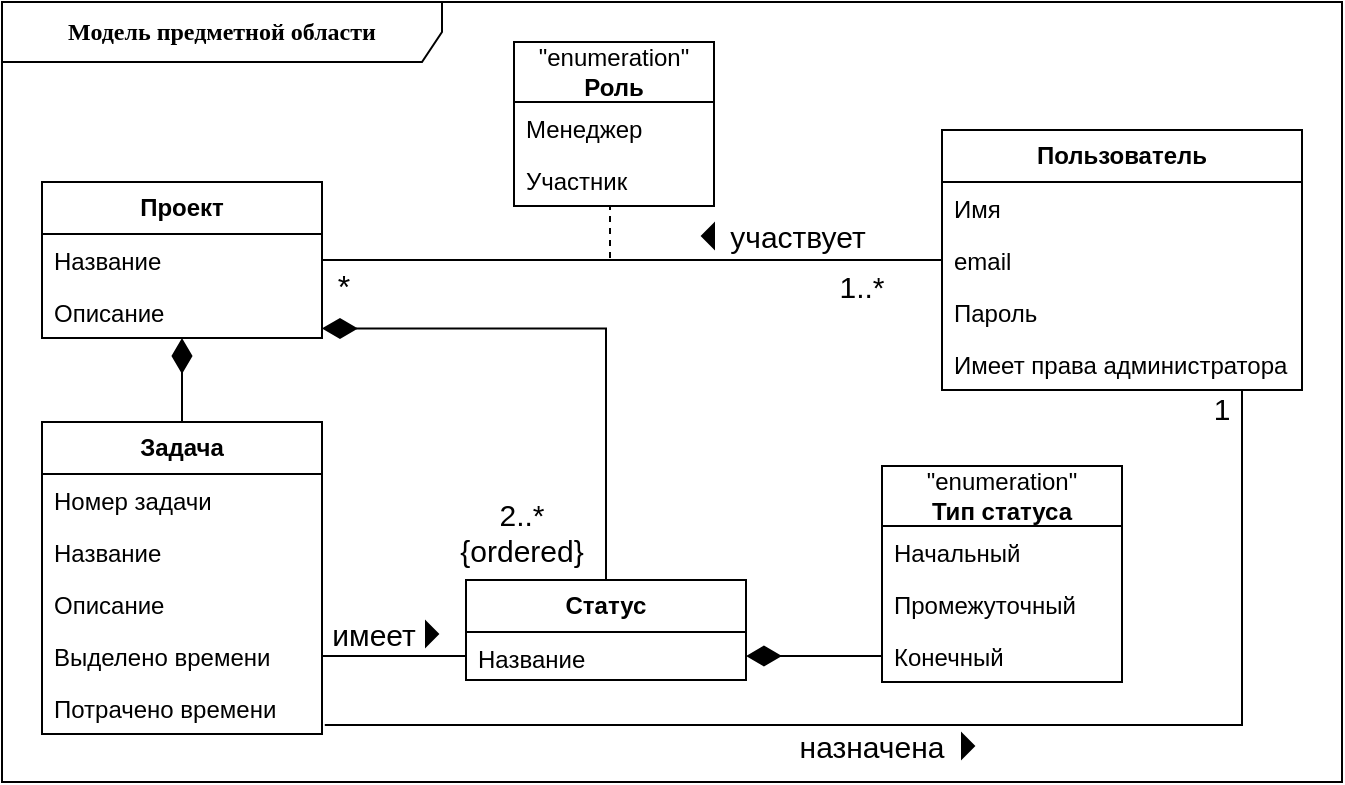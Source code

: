 <mxfile version="22.1.2" type="device">
  <diagram name="Страница — 1" id="Yr2hoDvGt6ug6Qv0rNzL">
    <mxGraphModel dx="832" dy="1727" grid="1" gridSize="10" guides="1" tooltips="1" connect="1" arrows="1" fold="1" page="1" pageScale="1" pageWidth="827" pageHeight="1169" math="0" shadow="0">
      <root>
        <mxCell id="0" />
        <mxCell id="1" parent="0" />
        <mxCell id="dqXH0StnKV9fTOvt3vz--111" value="&lt;b&gt;Модель предметной области&lt;/b&gt;" style="shape=umlFrame;whiteSpace=wrap;html=1;rounded=1;shadow=0;comic=0;labelBackgroundColor=none;strokeWidth=1;fontFamily=Verdana;fontSize=12;align=center;width=220;height=30;" parent="1" vertex="1">
          <mxGeometry x="20" y="-10" width="670" height="390" as="geometry" />
        </mxCell>
        <mxCell id="dqXH0StnKV9fTOvt3vz--18" value="&lt;b&gt;Проект&lt;/b&gt;" style="swimlane;fontStyle=0;childLayout=stackLayout;horizontal=1;startSize=26;fillColor=none;horizontalStack=0;resizeParent=1;resizeParentMax=0;resizeLast=0;collapsible=1;marginBottom=0;whiteSpace=wrap;html=1;" parent="1" vertex="1">
          <mxGeometry x="40" y="80" width="140" height="78" as="geometry" />
        </mxCell>
        <mxCell id="dqXH0StnKV9fTOvt3vz--19" value="Название" style="text;strokeColor=none;fillColor=none;align=left;verticalAlign=top;spacingLeft=4;spacingRight=4;overflow=hidden;rotatable=0;points=[[0,0.5],[1,0.5]];portConstraint=eastwest;whiteSpace=wrap;html=1;" parent="dqXH0StnKV9fTOvt3vz--18" vertex="1">
          <mxGeometry y="26" width="140" height="26" as="geometry" />
        </mxCell>
        <mxCell id="dqXH0StnKV9fTOvt3vz--20" value="Описание" style="text;strokeColor=none;fillColor=none;align=left;verticalAlign=top;spacingLeft=4;spacingRight=4;overflow=hidden;rotatable=0;points=[[0,0.5],[1,0.5]];portConstraint=eastwest;whiteSpace=wrap;html=1;" parent="dqXH0StnKV9fTOvt3vz--18" vertex="1">
          <mxGeometry y="52" width="140" height="26" as="geometry" />
        </mxCell>
        <mxCell id="UQh1MBE0wKE3If8K73u9-32" style="edgeStyle=orthogonalEdgeStyle;rounded=0;orthogonalLoop=1;jettySize=auto;html=1;endArrow=none;endFill=0;exitX=1;exitY=0.5;exitDx=0;exitDy=0;startArrow=none;startFill=0;endSize=9;startSize=12;entryX=0;entryY=0.5;entryDx=0;entryDy=0;" parent="1" source="dqXH0StnKV9fTOvt3vz--25" target="UQh1MBE0wKE3If8K73u9-29" edge="1">
          <mxGeometry relative="1" as="geometry" />
        </mxCell>
        <mxCell id="dqXH0StnKV9fTOvt3vz--22" value="&lt;b&gt;Задача&lt;/b&gt;" style="swimlane;fontStyle=0;childLayout=stackLayout;horizontal=1;startSize=26;fillColor=none;horizontalStack=0;resizeParent=1;resizeParentMax=0;resizeLast=0;collapsible=1;marginBottom=0;whiteSpace=wrap;html=1;" parent="1" vertex="1">
          <mxGeometry x="40" y="200" width="140" height="156" as="geometry" />
        </mxCell>
        <mxCell id="Zt1sizay_nz-Y5xeND0O-1" value="Номер задачи" style="text;strokeColor=none;fillColor=none;align=left;verticalAlign=top;spacingLeft=4;spacingRight=4;overflow=hidden;rotatable=0;points=[[0,0.5],[1,0.5]];portConstraint=eastwest;whiteSpace=wrap;html=1;" vertex="1" parent="dqXH0StnKV9fTOvt3vz--22">
          <mxGeometry y="26" width="140" height="26" as="geometry" />
        </mxCell>
        <mxCell id="dqXH0StnKV9fTOvt3vz--23" value="Название" style="text;strokeColor=none;fillColor=none;align=left;verticalAlign=top;spacingLeft=4;spacingRight=4;overflow=hidden;rotatable=0;points=[[0,0.5],[1,0.5]];portConstraint=eastwest;whiteSpace=wrap;html=1;" parent="dqXH0StnKV9fTOvt3vz--22" vertex="1">
          <mxGeometry y="52" width="140" height="26" as="geometry" />
        </mxCell>
        <mxCell id="dqXH0StnKV9fTOvt3vz--24" value="Описание" style="text;strokeColor=none;fillColor=none;align=left;verticalAlign=top;spacingLeft=4;spacingRight=4;overflow=hidden;rotatable=0;points=[[0,0.5],[1,0.5]];portConstraint=eastwest;whiteSpace=wrap;html=1;" parent="dqXH0StnKV9fTOvt3vz--22" vertex="1">
          <mxGeometry y="78" width="140" height="26" as="geometry" />
        </mxCell>
        <mxCell id="dqXH0StnKV9fTOvt3vz--25" value="Выделено времени" style="text;strokeColor=none;fillColor=none;align=left;verticalAlign=top;spacingLeft=4;spacingRight=4;overflow=hidden;rotatable=0;points=[[0,0.5],[1,0.5]];portConstraint=eastwest;whiteSpace=wrap;html=1;" parent="dqXH0StnKV9fTOvt3vz--22" vertex="1">
          <mxGeometry y="104" width="140" height="26" as="geometry" />
        </mxCell>
        <mxCell id="dqXH0StnKV9fTOvt3vz--26" value="Потрачено времени" style="text;strokeColor=none;fillColor=none;align=left;verticalAlign=top;spacingLeft=4;spacingRight=4;overflow=hidden;rotatable=0;points=[[0,0.5],[1,0.5]];portConstraint=eastwest;whiteSpace=wrap;html=1;" parent="dqXH0StnKV9fTOvt3vz--22" vertex="1">
          <mxGeometry y="130" width="140" height="26" as="geometry" />
        </mxCell>
        <mxCell id="dqXH0StnKV9fTOvt3vz--28" style="edgeStyle=orthogonalEdgeStyle;rounded=0;orthogonalLoop=1;jettySize=auto;html=1;endArrow=diamondThin;endFill=1;startSize=12;endSize=15;" parent="1" source="dqXH0StnKV9fTOvt3vz--22" target="dqXH0StnKV9fTOvt3vz--18" edge="1">
          <mxGeometry relative="1" as="geometry" />
        </mxCell>
        <mxCell id="dqXH0StnKV9fTOvt3vz--65" value="" style="endArrow=none;html=1;rounded=0;align=center;verticalAlign=bottom;labelBackgroundColor=none;" parent="1" source="dqXH0StnKV9fTOvt3vz--18" target="dqXH0StnKV9fTOvt3vz--74" edge="1">
          <mxGeometry relative="1" as="geometry">
            <mxPoint x="160" y="180" as="sourcePoint" />
            <mxPoint x="300" y="119.352" as="targetPoint" />
          </mxGeometry>
        </mxCell>
        <mxCell id="dqXH0StnKV9fTOvt3vz--67" value="1..*" style="text;html=1;strokeColor=none;fillColor=none;align=center;verticalAlign=middle;whiteSpace=wrap;rounded=0;fontSize=15;" parent="1" vertex="1">
          <mxGeometry x="420" y="117" width="60" height="30" as="geometry" />
        </mxCell>
        <mxCell id="UQh1MBE0wKE3If8K73u9-34" style="edgeStyle=orthogonalEdgeStyle;rounded=0;orthogonalLoop=1;jettySize=auto;html=1;exitX=1;exitY=0.817;exitDx=0;exitDy=0;endArrow=none;endFill=0;startArrow=diamondThin;startFill=1;endSize=11;startSize=15;entryX=0.5;entryY=0;entryDx=0;entryDy=0;exitPerimeter=0;" parent="1" source="dqXH0StnKV9fTOvt3vz--20" target="UQh1MBE0wKE3If8K73u9-28" edge="1">
          <mxGeometry relative="1" as="geometry">
            <Array as="points">
              <mxPoint x="322" y="153" />
            </Array>
          </mxGeometry>
        </mxCell>
        <mxCell id="dqXH0StnKV9fTOvt3vz--69" value="*" style="text;html=1;strokeColor=none;fillColor=none;align=center;verticalAlign=middle;whiteSpace=wrap;rounded=0;fontSize=16;" parent="1" vertex="1">
          <mxGeometry x="180" y="120.5" width="22" height="23" as="geometry" />
        </mxCell>
        <mxCell id="dqXH0StnKV9fTOvt3vz--74" value="&lt;b&gt;Пользователь&lt;/b&gt;" style="swimlane;fontStyle=0;childLayout=stackLayout;horizontal=1;startSize=26;fillColor=none;horizontalStack=0;resizeParent=1;resizeParentMax=0;resizeLast=0;collapsible=1;marginBottom=0;whiteSpace=wrap;html=1;" parent="1" vertex="1">
          <mxGeometry x="490" y="54" width="180" height="130" as="geometry" />
        </mxCell>
        <mxCell id="dqXH0StnKV9fTOvt3vz--75" value="Имя" style="text;strokeColor=none;fillColor=none;align=left;verticalAlign=top;spacingLeft=4;spacingRight=4;overflow=hidden;rotatable=0;points=[[0,0.5],[1,0.5]];portConstraint=eastwest;whiteSpace=wrap;html=1;" parent="dqXH0StnKV9fTOvt3vz--74" vertex="1">
          <mxGeometry y="26" width="180" height="26" as="geometry" />
        </mxCell>
        <mxCell id="dqXH0StnKV9fTOvt3vz--76" value="email" style="text;strokeColor=none;fillColor=none;align=left;verticalAlign=top;spacingLeft=4;spacingRight=4;overflow=hidden;rotatable=0;points=[[0,0.5],[1,0.5]];portConstraint=eastwest;whiteSpace=wrap;html=1;" parent="dqXH0StnKV9fTOvt3vz--74" vertex="1">
          <mxGeometry y="52" width="180" height="26" as="geometry" />
        </mxCell>
        <mxCell id="dqXH0StnKV9fTOvt3vz--77" value="Пароль" style="text;strokeColor=none;fillColor=none;align=left;verticalAlign=top;spacingLeft=4;spacingRight=4;overflow=hidden;rotatable=0;points=[[0,0.5],[1,0.5]];portConstraint=eastwest;whiteSpace=wrap;html=1;" parent="dqXH0StnKV9fTOvt3vz--74" vertex="1">
          <mxGeometry y="78" width="180" height="26" as="geometry" />
        </mxCell>
        <mxCell id="UQh1MBE0wKE3If8K73u9-1" value="Имеет права администратора" style="text;strokeColor=none;fillColor=none;align=left;verticalAlign=top;spacingLeft=4;spacingRight=4;overflow=hidden;rotatable=0;points=[[0,0.5],[1,0.5]];portConstraint=eastwest;whiteSpace=wrap;html=1;" parent="dqXH0StnKV9fTOvt3vz--74" vertex="1">
          <mxGeometry y="104" width="180" height="26" as="geometry" />
        </mxCell>
        <mxCell id="UQh1MBE0wKE3If8K73u9-9" style="edgeStyle=orthogonalEdgeStyle;rounded=0;orthogonalLoop=1;jettySize=auto;html=1;endArrow=none;endFill=0;dashed=1;" parent="1" edge="1">
          <mxGeometry relative="1" as="geometry">
            <mxPoint x="324" y="120" as="targetPoint" />
            <mxPoint x="325" y="92" as="sourcePoint" />
          </mxGeometry>
        </mxCell>
        <mxCell id="UQh1MBE0wKE3If8K73u9-3" value="&quot;enumeration&quot;&lt;br&gt;&lt;b&gt;Роль&lt;/b&gt;" style="swimlane;fontStyle=0;childLayout=stackLayout;horizontal=1;startSize=30;fillColor=none;horizontalStack=0;resizeParent=1;resizeParentMax=0;resizeLast=0;collapsible=1;marginBottom=0;whiteSpace=wrap;html=1;" parent="1" vertex="1">
          <mxGeometry x="276" y="10" width="100" height="82" as="geometry" />
        </mxCell>
        <mxCell id="UQh1MBE0wKE3If8K73u9-4" value="Менеджер" style="text;strokeColor=none;fillColor=none;align=left;verticalAlign=top;spacingLeft=4;spacingRight=4;overflow=hidden;rotatable=0;points=[[0,0.5],[1,0.5]];portConstraint=eastwest;whiteSpace=wrap;html=1;" parent="UQh1MBE0wKE3If8K73u9-3" vertex="1">
          <mxGeometry y="30" width="100" height="26" as="geometry" />
        </mxCell>
        <mxCell id="UQh1MBE0wKE3If8K73u9-5" value="Участник" style="text;strokeColor=none;fillColor=none;align=left;verticalAlign=top;spacingLeft=4;spacingRight=4;overflow=hidden;rotatable=0;points=[[0,0.5],[1,0.5]];portConstraint=eastwest;whiteSpace=wrap;html=1;" parent="UQh1MBE0wKE3If8K73u9-3" vertex="1">
          <mxGeometry y="56" width="100" height="26" as="geometry" />
        </mxCell>
        <mxCell id="UQh1MBE0wKE3If8K73u9-28" value="&lt;b&gt;Статус&lt;/b&gt;" style="swimlane;fontStyle=0;childLayout=stackLayout;horizontal=1;startSize=26;fillColor=none;horizontalStack=0;resizeParent=1;resizeParentMax=0;resizeLast=0;collapsible=1;marginBottom=0;whiteSpace=wrap;html=1;" parent="1" vertex="1">
          <mxGeometry x="252" y="279" width="140" height="50" as="geometry" />
        </mxCell>
        <mxCell id="UQh1MBE0wKE3If8K73u9-29" value="Название" style="text;strokeColor=none;fillColor=none;align=left;verticalAlign=top;spacingLeft=4;spacingRight=4;overflow=hidden;rotatable=0;points=[[0,0.5],[1,0.5]];portConstraint=eastwest;whiteSpace=wrap;html=1;" parent="UQh1MBE0wKE3If8K73u9-28" vertex="1">
          <mxGeometry y="26" width="140" height="24" as="geometry" />
        </mxCell>
        <mxCell id="UQh1MBE0wKE3If8K73u9-35" value="2..* {ordered}" style="text;html=1;strokeColor=none;fillColor=none;align=center;verticalAlign=middle;whiteSpace=wrap;rounded=0;fontSize=15;" parent="1" vertex="1">
          <mxGeometry x="250" y="240" width="60" height="30" as="geometry" />
        </mxCell>
        <mxCell id="Zj_k7b5ivxuJH8iNlXzv-7" style="edgeStyle=orthogonalEdgeStyle;rounded=0;orthogonalLoop=1;jettySize=auto;html=1;exitX=1.01;exitY=0.826;exitDx=0;exitDy=0;exitPerimeter=0;endArrow=none;endFill=0;" parent="1" source="dqXH0StnKV9fTOvt3vz--26" target="dqXH0StnKV9fTOvt3vz--74" edge="1">
          <mxGeometry relative="1" as="geometry">
            <Array as="points">
              <mxPoint x="640" y="352" />
            </Array>
          </mxGeometry>
        </mxCell>
        <mxCell id="Zj_k7b5ivxuJH8iNlXzv-9" value="1" style="text;html=1;strokeColor=none;fillColor=none;align=center;verticalAlign=middle;whiteSpace=wrap;rounded=0;fontSize=15;" parent="1" vertex="1">
          <mxGeometry x="600" y="178" width="60" height="30" as="geometry" />
        </mxCell>
        <mxCell id="l9Me-vi_GE0coMQ2WZ2f-3" value="" style="triangle;aspect=fixed;fillColor=strokeColor;" parent="1" vertex="1">
          <mxGeometry x="500" y="356" width="6" height="12" as="geometry" />
        </mxCell>
        <mxCell id="l9Me-vi_GE0coMQ2WZ2f-5" value="назначена" style="text;html=1;strokeColor=none;fillColor=none;align=center;verticalAlign=middle;whiteSpace=wrap;rounded=0;fontSize=15;" parent="1" vertex="1">
          <mxGeometry x="390" y="352" width="130" height="20" as="geometry" />
        </mxCell>
        <mxCell id="l9Me-vi_GE0coMQ2WZ2f-6" value="" style="triangle;aspect=fixed;fillColor=strokeColor;flipH=1;" parent="1" vertex="1">
          <mxGeometry x="370" y="101" width="6" height="12" as="geometry" />
        </mxCell>
        <mxCell id="l9Me-vi_GE0coMQ2WZ2f-8" value="участвует" style="text;html=1;strokeColor=none;fillColor=none;align=center;verticalAlign=middle;whiteSpace=wrap;rounded=0;fontSize=15;" parent="1" vertex="1">
          <mxGeometry x="388" y="92" width="60" height="30" as="geometry" />
        </mxCell>
        <mxCell id="yr-_DfFZD5ddMRUf9B_V-1" value="имеет" style="text;html=1;strokeColor=none;fillColor=none;align=center;verticalAlign=middle;whiteSpace=wrap;rounded=0;fontSize=15;" parent="1" vertex="1">
          <mxGeometry x="180" y="296" width="52" height="20" as="geometry" />
        </mxCell>
        <mxCell id="yr-_DfFZD5ddMRUf9B_V-3" value="" style="triangle;aspect=fixed;fillColor=strokeColor;" parent="1" vertex="1">
          <mxGeometry x="232" y="300" width="6" height="12" as="geometry" />
        </mxCell>
        <mxCell id="TCWXE6t0T4dipoaDhEJY-1" value="&quot;enumeration&quot;&lt;br&gt;&lt;b&gt;Тип статуса&lt;/b&gt;" style="swimlane;fontStyle=0;childLayout=stackLayout;horizontal=1;startSize=30;fillColor=none;horizontalStack=0;resizeParent=1;resizeParentMax=0;resizeLast=0;collapsible=1;marginBottom=0;whiteSpace=wrap;html=1;" parent="1" vertex="1">
          <mxGeometry x="460" y="222" width="120" height="108" as="geometry" />
        </mxCell>
        <mxCell id="TCWXE6t0T4dipoaDhEJY-2" value="Начальный" style="text;strokeColor=none;fillColor=none;align=left;verticalAlign=top;spacingLeft=4;spacingRight=4;overflow=hidden;rotatable=0;points=[[0,0.5],[1,0.5]];portConstraint=eastwest;whiteSpace=wrap;html=1;" parent="TCWXE6t0T4dipoaDhEJY-1" vertex="1">
          <mxGeometry y="30" width="120" height="26" as="geometry" />
        </mxCell>
        <mxCell id="TCWXE6t0T4dipoaDhEJY-8" value="Промежуточный" style="text;strokeColor=none;fillColor=none;align=left;verticalAlign=top;spacingLeft=4;spacingRight=4;overflow=hidden;rotatable=0;points=[[0,0.5],[1,0.5]];portConstraint=eastwest;whiteSpace=wrap;html=1;" parent="TCWXE6t0T4dipoaDhEJY-1" vertex="1">
          <mxGeometry y="56" width="120" height="26" as="geometry" />
        </mxCell>
        <mxCell id="TCWXE6t0T4dipoaDhEJY-3" value="Конечный" style="text;strokeColor=none;fillColor=none;align=left;verticalAlign=top;spacingLeft=4;spacingRight=4;overflow=hidden;rotatable=0;points=[[0,0.5],[1,0.5]];portConstraint=eastwest;whiteSpace=wrap;html=1;" parent="TCWXE6t0T4dipoaDhEJY-1" vertex="1">
          <mxGeometry y="82" width="120" height="26" as="geometry" />
        </mxCell>
        <mxCell id="TCWXE6t0T4dipoaDhEJY-9" style="edgeStyle=orthogonalEdgeStyle;rounded=0;orthogonalLoop=1;jettySize=auto;html=1;endArrow=diamondThin;endFill=1;startSize=12;endSize=15;exitX=0;exitY=0.5;exitDx=0;exitDy=0;entryX=1;entryY=0.5;entryDx=0;entryDy=0;" parent="1" source="TCWXE6t0T4dipoaDhEJY-3" target="UQh1MBE0wKE3If8K73u9-29" edge="1">
          <mxGeometry relative="1" as="geometry">
            <mxPoint x="120" y="236" as="sourcePoint" />
            <mxPoint x="120" y="168" as="targetPoint" />
          </mxGeometry>
        </mxCell>
      </root>
    </mxGraphModel>
  </diagram>
</mxfile>
